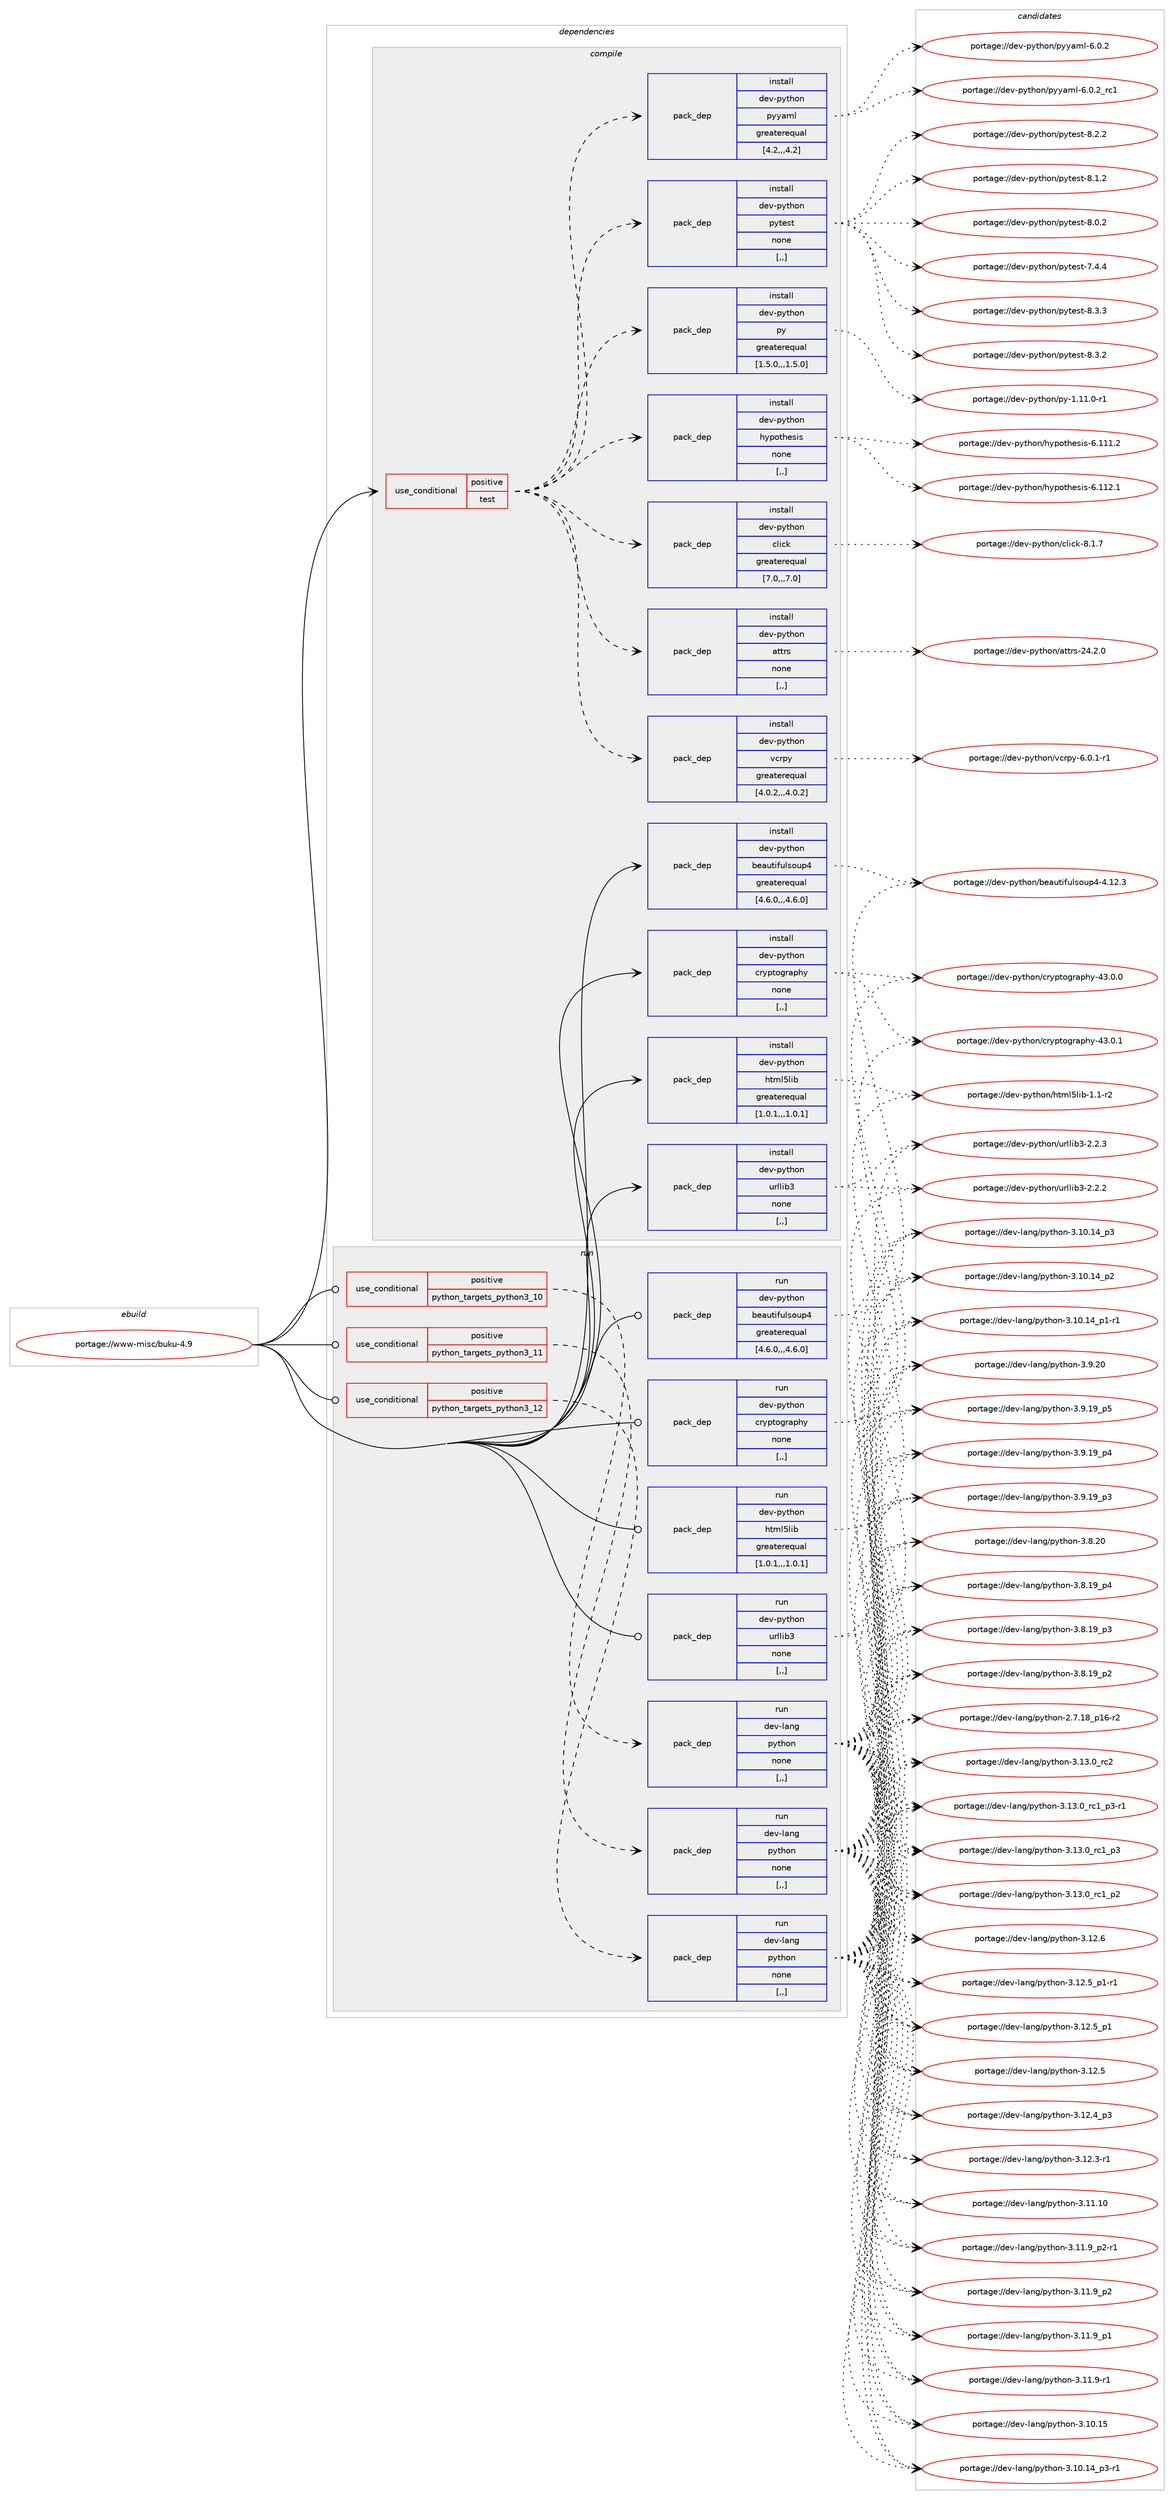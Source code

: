 digraph prolog {

# *************
# Graph options
# *************

newrank=true;
concentrate=true;
compound=true;
graph [rankdir=LR,fontname=Helvetica,fontsize=10,ranksep=1.5];#, ranksep=2.5, nodesep=0.2];
edge  [arrowhead=vee];
node  [fontname=Helvetica,fontsize=10];

# **********
# The ebuild
# **********

subgraph cluster_leftcol {
color=gray;
label=<<i>ebuild</i>>;
id [label="portage://www-misc/buku-4.9", color=red, width=4, href="../www-misc/buku-4.9.svg"];
}

# ****************
# The dependencies
# ****************

subgraph cluster_midcol {
color=gray;
label=<<i>dependencies</i>>;
subgraph cluster_compile {
fillcolor="#eeeeee";
style=filled;
label=<<i>compile</i>>;
subgraph cond254968 {
dependency964430 [label=<<TABLE BORDER="0" CELLBORDER="1" CELLSPACING="0" CELLPADDING="4"><TR><TD ROWSPAN="3" CELLPADDING="10">use_conditional</TD></TR><TR><TD>positive</TD></TR><TR><TD>test</TD></TR></TABLE>>, shape=none, color=red];
subgraph pack702357 {
dependency964431 [label=<<TABLE BORDER="0" CELLBORDER="1" CELLSPACING="0" CELLPADDING="4" WIDTH="220"><TR><TD ROWSPAN="6" CELLPADDING="30">pack_dep</TD></TR><TR><TD WIDTH="110">install</TD></TR><TR><TD>dev-python</TD></TR><TR><TD>attrs</TD></TR><TR><TD>none</TD></TR><TR><TD>[,,]</TD></TR></TABLE>>, shape=none, color=blue];
}
dependency964430:e -> dependency964431:w [weight=20,style="dashed",arrowhead="vee"];
subgraph pack702358 {
dependency964432 [label=<<TABLE BORDER="0" CELLBORDER="1" CELLSPACING="0" CELLPADDING="4" WIDTH="220"><TR><TD ROWSPAN="6" CELLPADDING="30">pack_dep</TD></TR><TR><TD WIDTH="110">install</TD></TR><TR><TD>dev-python</TD></TR><TR><TD>click</TD></TR><TR><TD>greaterequal</TD></TR><TR><TD>[7.0,,,7.0]</TD></TR></TABLE>>, shape=none, color=blue];
}
dependency964430:e -> dependency964432:w [weight=20,style="dashed",arrowhead="vee"];
subgraph pack702359 {
dependency964433 [label=<<TABLE BORDER="0" CELLBORDER="1" CELLSPACING="0" CELLPADDING="4" WIDTH="220"><TR><TD ROWSPAN="6" CELLPADDING="30">pack_dep</TD></TR><TR><TD WIDTH="110">install</TD></TR><TR><TD>dev-python</TD></TR><TR><TD>hypothesis</TD></TR><TR><TD>none</TD></TR><TR><TD>[,,]</TD></TR></TABLE>>, shape=none, color=blue];
}
dependency964430:e -> dependency964433:w [weight=20,style="dashed",arrowhead="vee"];
subgraph pack702360 {
dependency964434 [label=<<TABLE BORDER="0" CELLBORDER="1" CELLSPACING="0" CELLPADDING="4" WIDTH="220"><TR><TD ROWSPAN="6" CELLPADDING="30">pack_dep</TD></TR><TR><TD WIDTH="110">install</TD></TR><TR><TD>dev-python</TD></TR><TR><TD>py</TD></TR><TR><TD>greaterequal</TD></TR><TR><TD>[1.5.0,,,1.5.0]</TD></TR></TABLE>>, shape=none, color=blue];
}
dependency964430:e -> dependency964434:w [weight=20,style="dashed",arrowhead="vee"];
subgraph pack702361 {
dependency964435 [label=<<TABLE BORDER="0" CELLBORDER="1" CELLSPACING="0" CELLPADDING="4" WIDTH="220"><TR><TD ROWSPAN="6" CELLPADDING="30">pack_dep</TD></TR><TR><TD WIDTH="110">install</TD></TR><TR><TD>dev-python</TD></TR><TR><TD>pytest</TD></TR><TR><TD>none</TD></TR><TR><TD>[,,]</TD></TR></TABLE>>, shape=none, color=blue];
}
dependency964430:e -> dependency964435:w [weight=20,style="dashed",arrowhead="vee"];
subgraph pack702362 {
dependency964436 [label=<<TABLE BORDER="0" CELLBORDER="1" CELLSPACING="0" CELLPADDING="4" WIDTH="220"><TR><TD ROWSPAN="6" CELLPADDING="30">pack_dep</TD></TR><TR><TD WIDTH="110">install</TD></TR><TR><TD>dev-python</TD></TR><TR><TD>pyyaml</TD></TR><TR><TD>greaterequal</TD></TR><TR><TD>[4.2,,,4.2]</TD></TR></TABLE>>, shape=none, color=blue];
}
dependency964430:e -> dependency964436:w [weight=20,style="dashed",arrowhead="vee"];
subgraph pack702363 {
dependency964437 [label=<<TABLE BORDER="0" CELLBORDER="1" CELLSPACING="0" CELLPADDING="4" WIDTH="220"><TR><TD ROWSPAN="6" CELLPADDING="30">pack_dep</TD></TR><TR><TD WIDTH="110">install</TD></TR><TR><TD>dev-python</TD></TR><TR><TD>vcrpy</TD></TR><TR><TD>greaterequal</TD></TR><TR><TD>[4.0.2,,,4.0.2]</TD></TR></TABLE>>, shape=none, color=blue];
}
dependency964430:e -> dependency964437:w [weight=20,style="dashed",arrowhead="vee"];
}
id:e -> dependency964430:w [weight=20,style="solid",arrowhead="vee"];
subgraph pack702364 {
dependency964438 [label=<<TABLE BORDER="0" CELLBORDER="1" CELLSPACING="0" CELLPADDING="4" WIDTH="220"><TR><TD ROWSPAN="6" CELLPADDING="30">pack_dep</TD></TR><TR><TD WIDTH="110">install</TD></TR><TR><TD>dev-python</TD></TR><TR><TD>beautifulsoup4</TD></TR><TR><TD>greaterequal</TD></TR><TR><TD>[4.6.0,,,4.6.0]</TD></TR></TABLE>>, shape=none, color=blue];
}
id:e -> dependency964438:w [weight=20,style="solid",arrowhead="vee"];
subgraph pack702365 {
dependency964439 [label=<<TABLE BORDER="0" CELLBORDER="1" CELLSPACING="0" CELLPADDING="4" WIDTH="220"><TR><TD ROWSPAN="6" CELLPADDING="30">pack_dep</TD></TR><TR><TD WIDTH="110">install</TD></TR><TR><TD>dev-python</TD></TR><TR><TD>cryptography</TD></TR><TR><TD>none</TD></TR><TR><TD>[,,]</TD></TR></TABLE>>, shape=none, color=blue];
}
id:e -> dependency964439:w [weight=20,style="solid",arrowhead="vee"];
subgraph pack702366 {
dependency964440 [label=<<TABLE BORDER="0" CELLBORDER="1" CELLSPACING="0" CELLPADDING="4" WIDTH="220"><TR><TD ROWSPAN="6" CELLPADDING="30">pack_dep</TD></TR><TR><TD WIDTH="110">install</TD></TR><TR><TD>dev-python</TD></TR><TR><TD>html5lib</TD></TR><TR><TD>greaterequal</TD></TR><TR><TD>[1.0.1,,,1.0.1]</TD></TR></TABLE>>, shape=none, color=blue];
}
id:e -> dependency964440:w [weight=20,style="solid",arrowhead="vee"];
subgraph pack702367 {
dependency964441 [label=<<TABLE BORDER="0" CELLBORDER="1" CELLSPACING="0" CELLPADDING="4" WIDTH="220"><TR><TD ROWSPAN="6" CELLPADDING="30">pack_dep</TD></TR><TR><TD WIDTH="110">install</TD></TR><TR><TD>dev-python</TD></TR><TR><TD>urllib3</TD></TR><TR><TD>none</TD></TR><TR><TD>[,,]</TD></TR></TABLE>>, shape=none, color=blue];
}
id:e -> dependency964441:w [weight=20,style="solid",arrowhead="vee"];
}
subgraph cluster_compileandrun {
fillcolor="#eeeeee";
style=filled;
label=<<i>compile and run</i>>;
}
subgraph cluster_run {
fillcolor="#eeeeee";
style=filled;
label=<<i>run</i>>;
subgraph cond254969 {
dependency964442 [label=<<TABLE BORDER="0" CELLBORDER="1" CELLSPACING="0" CELLPADDING="4"><TR><TD ROWSPAN="3" CELLPADDING="10">use_conditional</TD></TR><TR><TD>positive</TD></TR><TR><TD>python_targets_python3_10</TD></TR></TABLE>>, shape=none, color=red];
subgraph pack702368 {
dependency964443 [label=<<TABLE BORDER="0" CELLBORDER="1" CELLSPACING="0" CELLPADDING="4" WIDTH="220"><TR><TD ROWSPAN="6" CELLPADDING="30">pack_dep</TD></TR><TR><TD WIDTH="110">run</TD></TR><TR><TD>dev-lang</TD></TR><TR><TD>python</TD></TR><TR><TD>none</TD></TR><TR><TD>[,,]</TD></TR></TABLE>>, shape=none, color=blue];
}
dependency964442:e -> dependency964443:w [weight=20,style="dashed",arrowhead="vee"];
}
id:e -> dependency964442:w [weight=20,style="solid",arrowhead="odot"];
subgraph cond254970 {
dependency964444 [label=<<TABLE BORDER="0" CELLBORDER="1" CELLSPACING="0" CELLPADDING="4"><TR><TD ROWSPAN="3" CELLPADDING="10">use_conditional</TD></TR><TR><TD>positive</TD></TR><TR><TD>python_targets_python3_11</TD></TR></TABLE>>, shape=none, color=red];
subgraph pack702369 {
dependency964445 [label=<<TABLE BORDER="0" CELLBORDER="1" CELLSPACING="0" CELLPADDING="4" WIDTH="220"><TR><TD ROWSPAN="6" CELLPADDING="30">pack_dep</TD></TR><TR><TD WIDTH="110">run</TD></TR><TR><TD>dev-lang</TD></TR><TR><TD>python</TD></TR><TR><TD>none</TD></TR><TR><TD>[,,]</TD></TR></TABLE>>, shape=none, color=blue];
}
dependency964444:e -> dependency964445:w [weight=20,style="dashed",arrowhead="vee"];
}
id:e -> dependency964444:w [weight=20,style="solid",arrowhead="odot"];
subgraph cond254971 {
dependency964446 [label=<<TABLE BORDER="0" CELLBORDER="1" CELLSPACING="0" CELLPADDING="4"><TR><TD ROWSPAN="3" CELLPADDING="10">use_conditional</TD></TR><TR><TD>positive</TD></TR><TR><TD>python_targets_python3_12</TD></TR></TABLE>>, shape=none, color=red];
subgraph pack702370 {
dependency964447 [label=<<TABLE BORDER="0" CELLBORDER="1" CELLSPACING="0" CELLPADDING="4" WIDTH="220"><TR><TD ROWSPAN="6" CELLPADDING="30">pack_dep</TD></TR><TR><TD WIDTH="110">run</TD></TR><TR><TD>dev-lang</TD></TR><TR><TD>python</TD></TR><TR><TD>none</TD></TR><TR><TD>[,,]</TD></TR></TABLE>>, shape=none, color=blue];
}
dependency964446:e -> dependency964447:w [weight=20,style="dashed",arrowhead="vee"];
}
id:e -> dependency964446:w [weight=20,style="solid",arrowhead="odot"];
subgraph pack702371 {
dependency964448 [label=<<TABLE BORDER="0" CELLBORDER="1" CELLSPACING="0" CELLPADDING="4" WIDTH="220"><TR><TD ROWSPAN="6" CELLPADDING="30">pack_dep</TD></TR><TR><TD WIDTH="110">run</TD></TR><TR><TD>dev-python</TD></TR><TR><TD>beautifulsoup4</TD></TR><TR><TD>greaterequal</TD></TR><TR><TD>[4.6.0,,,4.6.0]</TD></TR></TABLE>>, shape=none, color=blue];
}
id:e -> dependency964448:w [weight=20,style="solid",arrowhead="odot"];
subgraph pack702372 {
dependency964449 [label=<<TABLE BORDER="0" CELLBORDER="1" CELLSPACING="0" CELLPADDING="4" WIDTH="220"><TR><TD ROWSPAN="6" CELLPADDING="30">pack_dep</TD></TR><TR><TD WIDTH="110">run</TD></TR><TR><TD>dev-python</TD></TR><TR><TD>cryptography</TD></TR><TR><TD>none</TD></TR><TR><TD>[,,]</TD></TR></TABLE>>, shape=none, color=blue];
}
id:e -> dependency964449:w [weight=20,style="solid",arrowhead="odot"];
subgraph pack702373 {
dependency964450 [label=<<TABLE BORDER="0" CELLBORDER="1" CELLSPACING="0" CELLPADDING="4" WIDTH="220"><TR><TD ROWSPAN="6" CELLPADDING="30">pack_dep</TD></TR><TR><TD WIDTH="110">run</TD></TR><TR><TD>dev-python</TD></TR><TR><TD>html5lib</TD></TR><TR><TD>greaterequal</TD></TR><TR><TD>[1.0.1,,,1.0.1]</TD></TR></TABLE>>, shape=none, color=blue];
}
id:e -> dependency964450:w [weight=20,style="solid",arrowhead="odot"];
subgraph pack702374 {
dependency964451 [label=<<TABLE BORDER="0" CELLBORDER="1" CELLSPACING="0" CELLPADDING="4" WIDTH="220"><TR><TD ROWSPAN="6" CELLPADDING="30">pack_dep</TD></TR><TR><TD WIDTH="110">run</TD></TR><TR><TD>dev-python</TD></TR><TR><TD>urllib3</TD></TR><TR><TD>none</TD></TR><TR><TD>[,,]</TD></TR></TABLE>>, shape=none, color=blue];
}
id:e -> dependency964451:w [weight=20,style="solid",arrowhead="odot"];
}
}

# **************
# The candidates
# **************

subgraph cluster_choices {
rank=same;
color=gray;
label=<<i>candidates</i>>;

subgraph choice702357 {
color=black;
nodesep=1;
choice10010111845112121116104111110479711611611411545505246504648 [label="portage://dev-python/attrs-24.2.0", color=red, width=4,href="../dev-python/attrs-24.2.0.svg"];
dependency964431:e -> choice10010111845112121116104111110479711611611411545505246504648:w [style=dotted,weight="100"];
}
subgraph choice702358 {
color=black;
nodesep=1;
choice10010111845112121116104111110479910810599107455646494655 [label="portage://dev-python/click-8.1.7", color=red, width=4,href="../dev-python/click-8.1.7.svg"];
dependency964432:e -> choice10010111845112121116104111110479910810599107455646494655:w [style=dotted,weight="100"];
}
subgraph choice702359 {
color=black;
nodesep=1;
choice10010111845112121116104111110471041211121111161041011151051154554464949504649 [label="portage://dev-python/hypothesis-6.112.1", color=red, width=4,href="../dev-python/hypothesis-6.112.1.svg"];
choice10010111845112121116104111110471041211121111161041011151051154554464949494650 [label="portage://dev-python/hypothesis-6.111.2", color=red, width=4,href="../dev-python/hypothesis-6.111.2.svg"];
dependency964433:e -> choice10010111845112121116104111110471041211121111161041011151051154554464949504649:w [style=dotted,weight="100"];
dependency964433:e -> choice10010111845112121116104111110471041211121111161041011151051154554464949494650:w [style=dotted,weight="100"];
}
subgraph choice702360 {
color=black;
nodesep=1;
choice1001011184511212111610411111047112121454946494946484511449 [label="portage://dev-python/py-1.11.0-r1", color=red, width=4,href="../dev-python/py-1.11.0-r1.svg"];
dependency964434:e -> choice1001011184511212111610411111047112121454946494946484511449:w [style=dotted,weight="100"];
}
subgraph choice702361 {
color=black;
nodesep=1;
choice1001011184511212111610411111047112121116101115116455646514651 [label="portage://dev-python/pytest-8.3.3", color=red, width=4,href="../dev-python/pytest-8.3.3.svg"];
choice1001011184511212111610411111047112121116101115116455646514650 [label="portage://dev-python/pytest-8.3.2", color=red, width=4,href="../dev-python/pytest-8.3.2.svg"];
choice1001011184511212111610411111047112121116101115116455646504650 [label="portage://dev-python/pytest-8.2.2", color=red, width=4,href="../dev-python/pytest-8.2.2.svg"];
choice1001011184511212111610411111047112121116101115116455646494650 [label="portage://dev-python/pytest-8.1.2", color=red, width=4,href="../dev-python/pytest-8.1.2.svg"];
choice1001011184511212111610411111047112121116101115116455646484650 [label="portage://dev-python/pytest-8.0.2", color=red, width=4,href="../dev-python/pytest-8.0.2.svg"];
choice1001011184511212111610411111047112121116101115116455546524652 [label="portage://dev-python/pytest-7.4.4", color=red, width=4,href="../dev-python/pytest-7.4.4.svg"];
dependency964435:e -> choice1001011184511212111610411111047112121116101115116455646514651:w [style=dotted,weight="100"];
dependency964435:e -> choice1001011184511212111610411111047112121116101115116455646514650:w [style=dotted,weight="100"];
dependency964435:e -> choice1001011184511212111610411111047112121116101115116455646504650:w [style=dotted,weight="100"];
dependency964435:e -> choice1001011184511212111610411111047112121116101115116455646494650:w [style=dotted,weight="100"];
dependency964435:e -> choice1001011184511212111610411111047112121116101115116455646484650:w [style=dotted,weight="100"];
dependency964435:e -> choice1001011184511212111610411111047112121116101115116455546524652:w [style=dotted,weight="100"];
}
subgraph choice702362 {
color=black;
nodesep=1;
choice100101118451121211161041111104711212112197109108455446484650951149949 [label="portage://dev-python/pyyaml-6.0.2_rc1", color=red, width=4,href="../dev-python/pyyaml-6.0.2_rc1.svg"];
choice100101118451121211161041111104711212112197109108455446484650 [label="portage://dev-python/pyyaml-6.0.2", color=red, width=4,href="../dev-python/pyyaml-6.0.2.svg"];
dependency964436:e -> choice100101118451121211161041111104711212112197109108455446484650951149949:w [style=dotted,weight="100"];
dependency964436:e -> choice100101118451121211161041111104711212112197109108455446484650:w [style=dotted,weight="100"];
}
subgraph choice702363 {
color=black;
nodesep=1;
choice1001011184511212111610411111047118991141121214554464846494511449 [label="portage://dev-python/vcrpy-6.0.1-r1", color=red, width=4,href="../dev-python/vcrpy-6.0.1-r1.svg"];
dependency964437:e -> choice1001011184511212111610411111047118991141121214554464846494511449:w [style=dotted,weight="100"];
}
subgraph choice702364 {
color=black;
nodesep=1;
choice100101118451121211161041111104798101971171161051021171081151111171125245524649504651 [label="portage://dev-python/beautifulsoup4-4.12.3", color=red, width=4,href="../dev-python/beautifulsoup4-4.12.3.svg"];
dependency964438:e -> choice100101118451121211161041111104798101971171161051021171081151111171125245524649504651:w [style=dotted,weight="100"];
}
subgraph choice702365 {
color=black;
nodesep=1;
choice1001011184511212111610411111047991141211121161111031149711210412145525146484649 [label="portage://dev-python/cryptography-43.0.1", color=red, width=4,href="../dev-python/cryptography-43.0.1.svg"];
choice1001011184511212111610411111047991141211121161111031149711210412145525146484648 [label="portage://dev-python/cryptography-43.0.0", color=red, width=4,href="../dev-python/cryptography-43.0.0.svg"];
dependency964439:e -> choice1001011184511212111610411111047991141211121161111031149711210412145525146484649:w [style=dotted,weight="100"];
dependency964439:e -> choice1001011184511212111610411111047991141211121161111031149711210412145525146484648:w [style=dotted,weight="100"];
}
subgraph choice702366 {
color=black;
nodesep=1;
choice10010111845112121116104111110471041161091085310810598454946494511450 [label="portage://dev-python/html5lib-1.1-r2", color=red, width=4,href="../dev-python/html5lib-1.1-r2.svg"];
dependency964440:e -> choice10010111845112121116104111110471041161091085310810598454946494511450:w [style=dotted,weight="100"];
}
subgraph choice702367 {
color=black;
nodesep=1;
choice10010111845112121116104111110471171141081081059851455046504651 [label="portage://dev-python/urllib3-2.2.3", color=red, width=4,href="../dev-python/urllib3-2.2.3.svg"];
choice10010111845112121116104111110471171141081081059851455046504650 [label="portage://dev-python/urllib3-2.2.2", color=red, width=4,href="../dev-python/urllib3-2.2.2.svg"];
dependency964441:e -> choice10010111845112121116104111110471171141081081059851455046504651:w [style=dotted,weight="100"];
dependency964441:e -> choice10010111845112121116104111110471171141081081059851455046504650:w [style=dotted,weight="100"];
}
subgraph choice702368 {
color=black;
nodesep=1;
choice10010111845108971101034711212111610411111045514649514648951149950 [label="portage://dev-lang/python-3.13.0_rc2", color=red, width=4,href="../dev-lang/python-3.13.0_rc2.svg"];
choice1001011184510897110103471121211161041111104551464951464895114994995112514511449 [label="portage://dev-lang/python-3.13.0_rc1_p3-r1", color=red, width=4,href="../dev-lang/python-3.13.0_rc1_p3-r1.svg"];
choice100101118451089711010347112121116104111110455146495146489511499499511251 [label="portage://dev-lang/python-3.13.0_rc1_p3", color=red, width=4,href="../dev-lang/python-3.13.0_rc1_p3.svg"];
choice100101118451089711010347112121116104111110455146495146489511499499511250 [label="portage://dev-lang/python-3.13.0_rc1_p2", color=red, width=4,href="../dev-lang/python-3.13.0_rc1_p2.svg"];
choice10010111845108971101034711212111610411111045514649504654 [label="portage://dev-lang/python-3.12.6", color=red, width=4,href="../dev-lang/python-3.12.6.svg"];
choice1001011184510897110103471121211161041111104551464950465395112494511449 [label="portage://dev-lang/python-3.12.5_p1-r1", color=red, width=4,href="../dev-lang/python-3.12.5_p1-r1.svg"];
choice100101118451089711010347112121116104111110455146495046539511249 [label="portage://dev-lang/python-3.12.5_p1", color=red, width=4,href="../dev-lang/python-3.12.5_p1.svg"];
choice10010111845108971101034711212111610411111045514649504653 [label="portage://dev-lang/python-3.12.5", color=red, width=4,href="../dev-lang/python-3.12.5.svg"];
choice100101118451089711010347112121116104111110455146495046529511251 [label="portage://dev-lang/python-3.12.4_p3", color=red, width=4,href="../dev-lang/python-3.12.4_p3.svg"];
choice100101118451089711010347112121116104111110455146495046514511449 [label="portage://dev-lang/python-3.12.3-r1", color=red, width=4,href="../dev-lang/python-3.12.3-r1.svg"];
choice1001011184510897110103471121211161041111104551464949464948 [label="portage://dev-lang/python-3.11.10", color=red, width=4,href="../dev-lang/python-3.11.10.svg"];
choice1001011184510897110103471121211161041111104551464949465795112504511449 [label="portage://dev-lang/python-3.11.9_p2-r1", color=red, width=4,href="../dev-lang/python-3.11.9_p2-r1.svg"];
choice100101118451089711010347112121116104111110455146494946579511250 [label="portage://dev-lang/python-3.11.9_p2", color=red, width=4,href="../dev-lang/python-3.11.9_p2.svg"];
choice100101118451089711010347112121116104111110455146494946579511249 [label="portage://dev-lang/python-3.11.9_p1", color=red, width=4,href="../dev-lang/python-3.11.9_p1.svg"];
choice100101118451089711010347112121116104111110455146494946574511449 [label="portage://dev-lang/python-3.11.9-r1", color=red, width=4,href="../dev-lang/python-3.11.9-r1.svg"];
choice1001011184510897110103471121211161041111104551464948464953 [label="portage://dev-lang/python-3.10.15", color=red, width=4,href="../dev-lang/python-3.10.15.svg"];
choice100101118451089711010347112121116104111110455146494846495295112514511449 [label="portage://dev-lang/python-3.10.14_p3-r1", color=red, width=4,href="../dev-lang/python-3.10.14_p3-r1.svg"];
choice10010111845108971101034711212111610411111045514649484649529511251 [label="portage://dev-lang/python-3.10.14_p3", color=red, width=4,href="../dev-lang/python-3.10.14_p3.svg"];
choice10010111845108971101034711212111610411111045514649484649529511250 [label="portage://dev-lang/python-3.10.14_p2", color=red, width=4,href="../dev-lang/python-3.10.14_p2.svg"];
choice100101118451089711010347112121116104111110455146494846495295112494511449 [label="portage://dev-lang/python-3.10.14_p1-r1", color=red, width=4,href="../dev-lang/python-3.10.14_p1-r1.svg"];
choice10010111845108971101034711212111610411111045514657465048 [label="portage://dev-lang/python-3.9.20", color=red, width=4,href="../dev-lang/python-3.9.20.svg"];
choice100101118451089711010347112121116104111110455146574649579511253 [label="portage://dev-lang/python-3.9.19_p5", color=red, width=4,href="../dev-lang/python-3.9.19_p5.svg"];
choice100101118451089711010347112121116104111110455146574649579511252 [label="portage://dev-lang/python-3.9.19_p4", color=red, width=4,href="../dev-lang/python-3.9.19_p4.svg"];
choice100101118451089711010347112121116104111110455146574649579511251 [label="portage://dev-lang/python-3.9.19_p3", color=red, width=4,href="../dev-lang/python-3.9.19_p3.svg"];
choice10010111845108971101034711212111610411111045514656465048 [label="portage://dev-lang/python-3.8.20", color=red, width=4,href="../dev-lang/python-3.8.20.svg"];
choice100101118451089711010347112121116104111110455146564649579511252 [label="portage://dev-lang/python-3.8.19_p4", color=red, width=4,href="../dev-lang/python-3.8.19_p4.svg"];
choice100101118451089711010347112121116104111110455146564649579511251 [label="portage://dev-lang/python-3.8.19_p3", color=red, width=4,href="../dev-lang/python-3.8.19_p3.svg"];
choice100101118451089711010347112121116104111110455146564649579511250 [label="portage://dev-lang/python-3.8.19_p2", color=red, width=4,href="../dev-lang/python-3.8.19_p2.svg"];
choice100101118451089711010347112121116104111110455046554649569511249544511450 [label="portage://dev-lang/python-2.7.18_p16-r2", color=red, width=4,href="../dev-lang/python-2.7.18_p16-r2.svg"];
dependency964443:e -> choice10010111845108971101034711212111610411111045514649514648951149950:w [style=dotted,weight="100"];
dependency964443:e -> choice1001011184510897110103471121211161041111104551464951464895114994995112514511449:w [style=dotted,weight="100"];
dependency964443:e -> choice100101118451089711010347112121116104111110455146495146489511499499511251:w [style=dotted,weight="100"];
dependency964443:e -> choice100101118451089711010347112121116104111110455146495146489511499499511250:w [style=dotted,weight="100"];
dependency964443:e -> choice10010111845108971101034711212111610411111045514649504654:w [style=dotted,weight="100"];
dependency964443:e -> choice1001011184510897110103471121211161041111104551464950465395112494511449:w [style=dotted,weight="100"];
dependency964443:e -> choice100101118451089711010347112121116104111110455146495046539511249:w [style=dotted,weight="100"];
dependency964443:e -> choice10010111845108971101034711212111610411111045514649504653:w [style=dotted,weight="100"];
dependency964443:e -> choice100101118451089711010347112121116104111110455146495046529511251:w [style=dotted,weight="100"];
dependency964443:e -> choice100101118451089711010347112121116104111110455146495046514511449:w [style=dotted,weight="100"];
dependency964443:e -> choice1001011184510897110103471121211161041111104551464949464948:w [style=dotted,weight="100"];
dependency964443:e -> choice1001011184510897110103471121211161041111104551464949465795112504511449:w [style=dotted,weight="100"];
dependency964443:e -> choice100101118451089711010347112121116104111110455146494946579511250:w [style=dotted,weight="100"];
dependency964443:e -> choice100101118451089711010347112121116104111110455146494946579511249:w [style=dotted,weight="100"];
dependency964443:e -> choice100101118451089711010347112121116104111110455146494946574511449:w [style=dotted,weight="100"];
dependency964443:e -> choice1001011184510897110103471121211161041111104551464948464953:w [style=dotted,weight="100"];
dependency964443:e -> choice100101118451089711010347112121116104111110455146494846495295112514511449:w [style=dotted,weight="100"];
dependency964443:e -> choice10010111845108971101034711212111610411111045514649484649529511251:w [style=dotted,weight="100"];
dependency964443:e -> choice10010111845108971101034711212111610411111045514649484649529511250:w [style=dotted,weight="100"];
dependency964443:e -> choice100101118451089711010347112121116104111110455146494846495295112494511449:w [style=dotted,weight="100"];
dependency964443:e -> choice10010111845108971101034711212111610411111045514657465048:w [style=dotted,weight="100"];
dependency964443:e -> choice100101118451089711010347112121116104111110455146574649579511253:w [style=dotted,weight="100"];
dependency964443:e -> choice100101118451089711010347112121116104111110455146574649579511252:w [style=dotted,weight="100"];
dependency964443:e -> choice100101118451089711010347112121116104111110455146574649579511251:w [style=dotted,weight="100"];
dependency964443:e -> choice10010111845108971101034711212111610411111045514656465048:w [style=dotted,weight="100"];
dependency964443:e -> choice100101118451089711010347112121116104111110455146564649579511252:w [style=dotted,weight="100"];
dependency964443:e -> choice100101118451089711010347112121116104111110455146564649579511251:w [style=dotted,weight="100"];
dependency964443:e -> choice100101118451089711010347112121116104111110455146564649579511250:w [style=dotted,weight="100"];
dependency964443:e -> choice100101118451089711010347112121116104111110455046554649569511249544511450:w [style=dotted,weight="100"];
}
subgraph choice702369 {
color=black;
nodesep=1;
choice10010111845108971101034711212111610411111045514649514648951149950 [label="portage://dev-lang/python-3.13.0_rc2", color=red, width=4,href="../dev-lang/python-3.13.0_rc2.svg"];
choice1001011184510897110103471121211161041111104551464951464895114994995112514511449 [label="portage://dev-lang/python-3.13.0_rc1_p3-r1", color=red, width=4,href="../dev-lang/python-3.13.0_rc1_p3-r1.svg"];
choice100101118451089711010347112121116104111110455146495146489511499499511251 [label="portage://dev-lang/python-3.13.0_rc1_p3", color=red, width=4,href="../dev-lang/python-3.13.0_rc1_p3.svg"];
choice100101118451089711010347112121116104111110455146495146489511499499511250 [label="portage://dev-lang/python-3.13.0_rc1_p2", color=red, width=4,href="../dev-lang/python-3.13.0_rc1_p2.svg"];
choice10010111845108971101034711212111610411111045514649504654 [label="portage://dev-lang/python-3.12.6", color=red, width=4,href="../dev-lang/python-3.12.6.svg"];
choice1001011184510897110103471121211161041111104551464950465395112494511449 [label="portage://dev-lang/python-3.12.5_p1-r1", color=red, width=4,href="../dev-lang/python-3.12.5_p1-r1.svg"];
choice100101118451089711010347112121116104111110455146495046539511249 [label="portage://dev-lang/python-3.12.5_p1", color=red, width=4,href="../dev-lang/python-3.12.5_p1.svg"];
choice10010111845108971101034711212111610411111045514649504653 [label="portage://dev-lang/python-3.12.5", color=red, width=4,href="../dev-lang/python-3.12.5.svg"];
choice100101118451089711010347112121116104111110455146495046529511251 [label="portage://dev-lang/python-3.12.4_p3", color=red, width=4,href="../dev-lang/python-3.12.4_p3.svg"];
choice100101118451089711010347112121116104111110455146495046514511449 [label="portage://dev-lang/python-3.12.3-r1", color=red, width=4,href="../dev-lang/python-3.12.3-r1.svg"];
choice1001011184510897110103471121211161041111104551464949464948 [label="portage://dev-lang/python-3.11.10", color=red, width=4,href="../dev-lang/python-3.11.10.svg"];
choice1001011184510897110103471121211161041111104551464949465795112504511449 [label="portage://dev-lang/python-3.11.9_p2-r1", color=red, width=4,href="../dev-lang/python-3.11.9_p2-r1.svg"];
choice100101118451089711010347112121116104111110455146494946579511250 [label="portage://dev-lang/python-3.11.9_p2", color=red, width=4,href="../dev-lang/python-3.11.9_p2.svg"];
choice100101118451089711010347112121116104111110455146494946579511249 [label="portage://dev-lang/python-3.11.9_p1", color=red, width=4,href="../dev-lang/python-3.11.9_p1.svg"];
choice100101118451089711010347112121116104111110455146494946574511449 [label="portage://dev-lang/python-3.11.9-r1", color=red, width=4,href="../dev-lang/python-3.11.9-r1.svg"];
choice1001011184510897110103471121211161041111104551464948464953 [label="portage://dev-lang/python-3.10.15", color=red, width=4,href="../dev-lang/python-3.10.15.svg"];
choice100101118451089711010347112121116104111110455146494846495295112514511449 [label="portage://dev-lang/python-3.10.14_p3-r1", color=red, width=4,href="../dev-lang/python-3.10.14_p3-r1.svg"];
choice10010111845108971101034711212111610411111045514649484649529511251 [label="portage://dev-lang/python-3.10.14_p3", color=red, width=4,href="../dev-lang/python-3.10.14_p3.svg"];
choice10010111845108971101034711212111610411111045514649484649529511250 [label="portage://dev-lang/python-3.10.14_p2", color=red, width=4,href="../dev-lang/python-3.10.14_p2.svg"];
choice100101118451089711010347112121116104111110455146494846495295112494511449 [label="portage://dev-lang/python-3.10.14_p1-r1", color=red, width=4,href="../dev-lang/python-3.10.14_p1-r1.svg"];
choice10010111845108971101034711212111610411111045514657465048 [label="portage://dev-lang/python-3.9.20", color=red, width=4,href="../dev-lang/python-3.9.20.svg"];
choice100101118451089711010347112121116104111110455146574649579511253 [label="portage://dev-lang/python-3.9.19_p5", color=red, width=4,href="../dev-lang/python-3.9.19_p5.svg"];
choice100101118451089711010347112121116104111110455146574649579511252 [label="portage://dev-lang/python-3.9.19_p4", color=red, width=4,href="../dev-lang/python-3.9.19_p4.svg"];
choice100101118451089711010347112121116104111110455146574649579511251 [label="portage://dev-lang/python-3.9.19_p3", color=red, width=4,href="../dev-lang/python-3.9.19_p3.svg"];
choice10010111845108971101034711212111610411111045514656465048 [label="portage://dev-lang/python-3.8.20", color=red, width=4,href="../dev-lang/python-3.8.20.svg"];
choice100101118451089711010347112121116104111110455146564649579511252 [label="portage://dev-lang/python-3.8.19_p4", color=red, width=4,href="../dev-lang/python-3.8.19_p4.svg"];
choice100101118451089711010347112121116104111110455146564649579511251 [label="portage://dev-lang/python-3.8.19_p3", color=red, width=4,href="../dev-lang/python-3.8.19_p3.svg"];
choice100101118451089711010347112121116104111110455146564649579511250 [label="portage://dev-lang/python-3.8.19_p2", color=red, width=4,href="../dev-lang/python-3.8.19_p2.svg"];
choice100101118451089711010347112121116104111110455046554649569511249544511450 [label="portage://dev-lang/python-2.7.18_p16-r2", color=red, width=4,href="../dev-lang/python-2.7.18_p16-r2.svg"];
dependency964445:e -> choice10010111845108971101034711212111610411111045514649514648951149950:w [style=dotted,weight="100"];
dependency964445:e -> choice1001011184510897110103471121211161041111104551464951464895114994995112514511449:w [style=dotted,weight="100"];
dependency964445:e -> choice100101118451089711010347112121116104111110455146495146489511499499511251:w [style=dotted,weight="100"];
dependency964445:e -> choice100101118451089711010347112121116104111110455146495146489511499499511250:w [style=dotted,weight="100"];
dependency964445:e -> choice10010111845108971101034711212111610411111045514649504654:w [style=dotted,weight="100"];
dependency964445:e -> choice1001011184510897110103471121211161041111104551464950465395112494511449:w [style=dotted,weight="100"];
dependency964445:e -> choice100101118451089711010347112121116104111110455146495046539511249:w [style=dotted,weight="100"];
dependency964445:e -> choice10010111845108971101034711212111610411111045514649504653:w [style=dotted,weight="100"];
dependency964445:e -> choice100101118451089711010347112121116104111110455146495046529511251:w [style=dotted,weight="100"];
dependency964445:e -> choice100101118451089711010347112121116104111110455146495046514511449:w [style=dotted,weight="100"];
dependency964445:e -> choice1001011184510897110103471121211161041111104551464949464948:w [style=dotted,weight="100"];
dependency964445:e -> choice1001011184510897110103471121211161041111104551464949465795112504511449:w [style=dotted,weight="100"];
dependency964445:e -> choice100101118451089711010347112121116104111110455146494946579511250:w [style=dotted,weight="100"];
dependency964445:e -> choice100101118451089711010347112121116104111110455146494946579511249:w [style=dotted,weight="100"];
dependency964445:e -> choice100101118451089711010347112121116104111110455146494946574511449:w [style=dotted,weight="100"];
dependency964445:e -> choice1001011184510897110103471121211161041111104551464948464953:w [style=dotted,weight="100"];
dependency964445:e -> choice100101118451089711010347112121116104111110455146494846495295112514511449:w [style=dotted,weight="100"];
dependency964445:e -> choice10010111845108971101034711212111610411111045514649484649529511251:w [style=dotted,weight="100"];
dependency964445:e -> choice10010111845108971101034711212111610411111045514649484649529511250:w [style=dotted,weight="100"];
dependency964445:e -> choice100101118451089711010347112121116104111110455146494846495295112494511449:w [style=dotted,weight="100"];
dependency964445:e -> choice10010111845108971101034711212111610411111045514657465048:w [style=dotted,weight="100"];
dependency964445:e -> choice100101118451089711010347112121116104111110455146574649579511253:w [style=dotted,weight="100"];
dependency964445:e -> choice100101118451089711010347112121116104111110455146574649579511252:w [style=dotted,weight="100"];
dependency964445:e -> choice100101118451089711010347112121116104111110455146574649579511251:w [style=dotted,weight="100"];
dependency964445:e -> choice10010111845108971101034711212111610411111045514656465048:w [style=dotted,weight="100"];
dependency964445:e -> choice100101118451089711010347112121116104111110455146564649579511252:w [style=dotted,weight="100"];
dependency964445:e -> choice100101118451089711010347112121116104111110455146564649579511251:w [style=dotted,weight="100"];
dependency964445:e -> choice100101118451089711010347112121116104111110455146564649579511250:w [style=dotted,weight="100"];
dependency964445:e -> choice100101118451089711010347112121116104111110455046554649569511249544511450:w [style=dotted,weight="100"];
}
subgraph choice702370 {
color=black;
nodesep=1;
choice10010111845108971101034711212111610411111045514649514648951149950 [label="portage://dev-lang/python-3.13.0_rc2", color=red, width=4,href="../dev-lang/python-3.13.0_rc2.svg"];
choice1001011184510897110103471121211161041111104551464951464895114994995112514511449 [label="portage://dev-lang/python-3.13.0_rc1_p3-r1", color=red, width=4,href="../dev-lang/python-3.13.0_rc1_p3-r1.svg"];
choice100101118451089711010347112121116104111110455146495146489511499499511251 [label="portage://dev-lang/python-3.13.0_rc1_p3", color=red, width=4,href="../dev-lang/python-3.13.0_rc1_p3.svg"];
choice100101118451089711010347112121116104111110455146495146489511499499511250 [label="portage://dev-lang/python-3.13.0_rc1_p2", color=red, width=4,href="../dev-lang/python-3.13.0_rc1_p2.svg"];
choice10010111845108971101034711212111610411111045514649504654 [label="portage://dev-lang/python-3.12.6", color=red, width=4,href="../dev-lang/python-3.12.6.svg"];
choice1001011184510897110103471121211161041111104551464950465395112494511449 [label="portage://dev-lang/python-3.12.5_p1-r1", color=red, width=4,href="../dev-lang/python-3.12.5_p1-r1.svg"];
choice100101118451089711010347112121116104111110455146495046539511249 [label="portage://dev-lang/python-3.12.5_p1", color=red, width=4,href="../dev-lang/python-3.12.5_p1.svg"];
choice10010111845108971101034711212111610411111045514649504653 [label="portage://dev-lang/python-3.12.5", color=red, width=4,href="../dev-lang/python-3.12.5.svg"];
choice100101118451089711010347112121116104111110455146495046529511251 [label="portage://dev-lang/python-3.12.4_p3", color=red, width=4,href="../dev-lang/python-3.12.4_p3.svg"];
choice100101118451089711010347112121116104111110455146495046514511449 [label="portage://dev-lang/python-3.12.3-r1", color=red, width=4,href="../dev-lang/python-3.12.3-r1.svg"];
choice1001011184510897110103471121211161041111104551464949464948 [label="portage://dev-lang/python-3.11.10", color=red, width=4,href="../dev-lang/python-3.11.10.svg"];
choice1001011184510897110103471121211161041111104551464949465795112504511449 [label="portage://dev-lang/python-3.11.9_p2-r1", color=red, width=4,href="../dev-lang/python-3.11.9_p2-r1.svg"];
choice100101118451089711010347112121116104111110455146494946579511250 [label="portage://dev-lang/python-3.11.9_p2", color=red, width=4,href="../dev-lang/python-3.11.9_p2.svg"];
choice100101118451089711010347112121116104111110455146494946579511249 [label="portage://dev-lang/python-3.11.9_p1", color=red, width=4,href="../dev-lang/python-3.11.9_p1.svg"];
choice100101118451089711010347112121116104111110455146494946574511449 [label="portage://dev-lang/python-3.11.9-r1", color=red, width=4,href="../dev-lang/python-3.11.9-r1.svg"];
choice1001011184510897110103471121211161041111104551464948464953 [label="portage://dev-lang/python-3.10.15", color=red, width=4,href="../dev-lang/python-3.10.15.svg"];
choice100101118451089711010347112121116104111110455146494846495295112514511449 [label="portage://dev-lang/python-3.10.14_p3-r1", color=red, width=4,href="../dev-lang/python-3.10.14_p3-r1.svg"];
choice10010111845108971101034711212111610411111045514649484649529511251 [label="portage://dev-lang/python-3.10.14_p3", color=red, width=4,href="../dev-lang/python-3.10.14_p3.svg"];
choice10010111845108971101034711212111610411111045514649484649529511250 [label="portage://dev-lang/python-3.10.14_p2", color=red, width=4,href="../dev-lang/python-3.10.14_p2.svg"];
choice100101118451089711010347112121116104111110455146494846495295112494511449 [label="portage://dev-lang/python-3.10.14_p1-r1", color=red, width=4,href="../dev-lang/python-3.10.14_p1-r1.svg"];
choice10010111845108971101034711212111610411111045514657465048 [label="portage://dev-lang/python-3.9.20", color=red, width=4,href="../dev-lang/python-3.9.20.svg"];
choice100101118451089711010347112121116104111110455146574649579511253 [label="portage://dev-lang/python-3.9.19_p5", color=red, width=4,href="../dev-lang/python-3.9.19_p5.svg"];
choice100101118451089711010347112121116104111110455146574649579511252 [label="portage://dev-lang/python-3.9.19_p4", color=red, width=4,href="../dev-lang/python-3.9.19_p4.svg"];
choice100101118451089711010347112121116104111110455146574649579511251 [label="portage://dev-lang/python-3.9.19_p3", color=red, width=4,href="../dev-lang/python-3.9.19_p3.svg"];
choice10010111845108971101034711212111610411111045514656465048 [label="portage://dev-lang/python-3.8.20", color=red, width=4,href="../dev-lang/python-3.8.20.svg"];
choice100101118451089711010347112121116104111110455146564649579511252 [label="portage://dev-lang/python-3.8.19_p4", color=red, width=4,href="../dev-lang/python-3.8.19_p4.svg"];
choice100101118451089711010347112121116104111110455146564649579511251 [label="portage://dev-lang/python-3.8.19_p3", color=red, width=4,href="../dev-lang/python-3.8.19_p3.svg"];
choice100101118451089711010347112121116104111110455146564649579511250 [label="portage://dev-lang/python-3.8.19_p2", color=red, width=4,href="../dev-lang/python-3.8.19_p2.svg"];
choice100101118451089711010347112121116104111110455046554649569511249544511450 [label="portage://dev-lang/python-2.7.18_p16-r2", color=red, width=4,href="../dev-lang/python-2.7.18_p16-r2.svg"];
dependency964447:e -> choice10010111845108971101034711212111610411111045514649514648951149950:w [style=dotted,weight="100"];
dependency964447:e -> choice1001011184510897110103471121211161041111104551464951464895114994995112514511449:w [style=dotted,weight="100"];
dependency964447:e -> choice100101118451089711010347112121116104111110455146495146489511499499511251:w [style=dotted,weight="100"];
dependency964447:e -> choice100101118451089711010347112121116104111110455146495146489511499499511250:w [style=dotted,weight="100"];
dependency964447:e -> choice10010111845108971101034711212111610411111045514649504654:w [style=dotted,weight="100"];
dependency964447:e -> choice1001011184510897110103471121211161041111104551464950465395112494511449:w [style=dotted,weight="100"];
dependency964447:e -> choice100101118451089711010347112121116104111110455146495046539511249:w [style=dotted,weight="100"];
dependency964447:e -> choice10010111845108971101034711212111610411111045514649504653:w [style=dotted,weight="100"];
dependency964447:e -> choice100101118451089711010347112121116104111110455146495046529511251:w [style=dotted,weight="100"];
dependency964447:e -> choice100101118451089711010347112121116104111110455146495046514511449:w [style=dotted,weight="100"];
dependency964447:e -> choice1001011184510897110103471121211161041111104551464949464948:w [style=dotted,weight="100"];
dependency964447:e -> choice1001011184510897110103471121211161041111104551464949465795112504511449:w [style=dotted,weight="100"];
dependency964447:e -> choice100101118451089711010347112121116104111110455146494946579511250:w [style=dotted,weight="100"];
dependency964447:e -> choice100101118451089711010347112121116104111110455146494946579511249:w [style=dotted,weight="100"];
dependency964447:e -> choice100101118451089711010347112121116104111110455146494946574511449:w [style=dotted,weight="100"];
dependency964447:e -> choice1001011184510897110103471121211161041111104551464948464953:w [style=dotted,weight="100"];
dependency964447:e -> choice100101118451089711010347112121116104111110455146494846495295112514511449:w [style=dotted,weight="100"];
dependency964447:e -> choice10010111845108971101034711212111610411111045514649484649529511251:w [style=dotted,weight="100"];
dependency964447:e -> choice10010111845108971101034711212111610411111045514649484649529511250:w [style=dotted,weight="100"];
dependency964447:e -> choice100101118451089711010347112121116104111110455146494846495295112494511449:w [style=dotted,weight="100"];
dependency964447:e -> choice10010111845108971101034711212111610411111045514657465048:w [style=dotted,weight="100"];
dependency964447:e -> choice100101118451089711010347112121116104111110455146574649579511253:w [style=dotted,weight="100"];
dependency964447:e -> choice100101118451089711010347112121116104111110455146574649579511252:w [style=dotted,weight="100"];
dependency964447:e -> choice100101118451089711010347112121116104111110455146574649579511251:w [style=dotted,weight="100"];
dependency964447:e -> choice10010111845108971101034711212111610411111045514656465048:w [style=dotted,weight="100"];
dependency964447:e -> choice100101118451089711010347112121116104111110455146564649579511252:w [style=dotted,weight="100"];
dependency964447:e -> choice100101118451089711010347112121116104111110455146564649579511251:w [style=dotted,weight="100"];
dependency964447:e -> choice100101118451089711010347112121116104111110455146564649579511250:w [style=dotted,weight="100"];
dependency964447:e -> choice100101118451089711010347112121116104111110455046554649569511249544511450:w [style=dotted,weight="100"];
}
subgraph choice702371 {
color=black;
nodesep=1;
choice100101118451121211161041111104798101971171161051021171081151111171125245524649504651 [label="portage://dev-python/beautifulsoup4-4.12.3", color=red, width=4,href="../dev-python/beautifulsoup4-4.12.3.svg"];
dependency964448:e -> choice100101118451121211161041111104798101971171161051021171081151111171125245524649504651:w [style=dotted,weight="100"];
}
subgraph choice702372 {
color=black;
nodesep=1;
choice1001011184511212111610411111047991141211121161111031149711210412145525146484649 [label="portage://dev-python/cryptography-43.0.1", color=red, width=4,href="../dev-python/cryptography-43.0.1.svg"];
choice1001011184511212111610411111047991141211121161111031149711210412145525146484648 [label="portage://dev-python/cryptography-43.0.0", color=red, width=4,href="../dev-python/cryptography-43.0.0.svg"];
dependency964449:e -> choice1001011184511212111610411111047991141211121161111031149711210412145525146484649:w [style=dotted,weight="100"];
dependency964449:e -> choice1001011184511212111610411111047991141211121161111031149711210412145525146484648:w [style=dotted,weight="100"];
}
subgraph choice702373 {
color=black;
nodesep=1;
choice10010111845112121116104111110471041161091085310810598454946494511450 [label="portage://dev-python/html5lib-1.1-r2", color=red, width=4,href="../dev-python/html5lib-1.1-r2.svg"];
dependency964450:e -> choice10010111845112121116104111110471041161091085310810598454946494511450:w [style=dotted,weight="100"];
}
subgraph choice702374 {
color=black;
nodesep=1;
choice10010111845112121116104111110471171141081081059851455046504651 [label="portage://dev-python/urllib3-2.2.3", color=red, width=4,href="../dev-python/urllib3-2.2.3.svg"];
choice10010111845112121116104111110471171141081081059851455046504650 [label="portage://dev-python/urllib3-2.2.2", color=red, width=4,href="../dev-python/urllib3-2.2.2.svg"];
dependency964451:e -> choice10010111845112121116104111110471171141081081059851455046504651:w [style=dotted,weight="100"];
dependency964451:e -> choice10010111845112121116104111110471171141081081059851455046504650:w [style=dotted,weight="100"];
}
}

}
